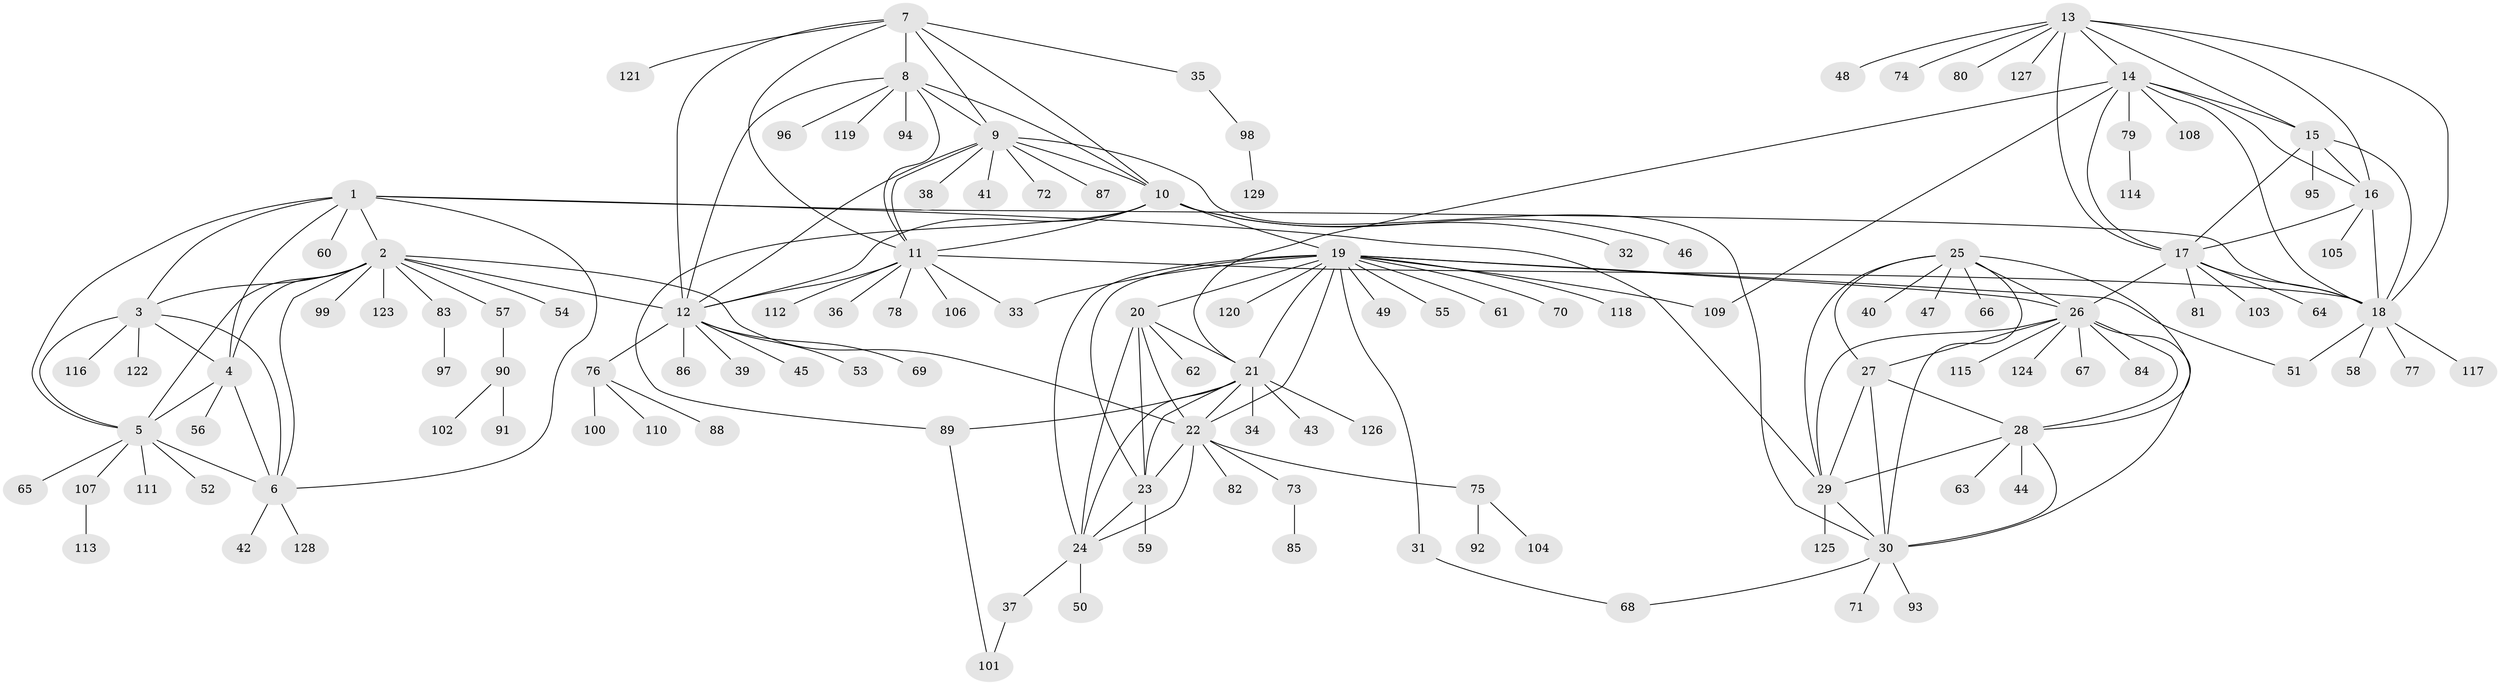 // Generated by graph-tools (version 1.1) at 2025/26/03/09/25 03:26:39]
// undirected, 129 vertices, 190 edges
graph export_dot {
graph [start="1"]
  node [color=gray90,style=filled];
  1;
  2;
  3;
  4;
  5;
  6;
  7;
  8;
  9;
  10;
  11;
  12;
  13;
  14;
  15;
  16;
  17;
  18;
  19;
  20;
  21;
  22;
  23;
  24;
  25;
  26;
  27;
  28;
  29;
  30;
  31;
  32;
  33;
  34;
  35;
  36;
  37;
  38;
  39;
  40;
  41;
  42;
  43;
  44;
  45;
  46;
  47;
  48;
  49;
  50;
  51;
  52;
  53;
  54;
  55;
  56;
  57;
  58;
  59;
  60;
  61;
  62;
  63;
  64;
  65;
  66;
  67;
  68;
  69;
  70;
  71;
  72;
  73;
  74;
  75;
  76;
  77;
  78;
  79;
  80;
  81;
  82;
  83;
  84;
  85;
  86;
  87;
  88;
  89;
  90;
  91;
  92;
  93;
  94;
  95;
  96;
  97;
  98;
  99;
  100;
  101;
  102;
  103;
  104;
  105;
  106;
  107;
  108;
  109;
  110;
  111;
  112;
  113;
  114;
  115;
  116;
  117;
  118;
  119;
  120;
  121;
  122;
  123;
  124;
  125;
  126;
  127;
  128;
  129;
  1 -- 2;
  1 -- 3;
  1 -- 4;
  1 -- 5;
  1 -- 6;
  1 -- 18;
  1 -- 29;
  1 -- 60;
  2 -- 3;
  2 -- 4;
  2 -- 5;
  2 -- 6;
  2 -- 12;
  2 -- 22;
  2 -- 54;
  2 -- 57;
  2 -- 83;
  2 -- 99;
  2 -- 123;
  3 -- 4;
  3 -- 5;
  3 -- 6;
  3 -- 116;
  3 -- 122;
  4 -- 5;
  4 -- 6;
  4 -- 56;
  5 -- 6;
  5 -- 52;
  5 -- 65;
  5 -- 107;
  5 -- 111;
  6 -- 42;
  6 -- 128;
  7 -- 8;
  7 -- 9;
  7 -- 10;
  7 -- 11;
  7 -- 12;
  7 -- 35;
  7 -- 121;
  8 -- 9;
  8 -- 10;
  8 -- 11;
  8 -- 12;
  8 -- 94;
  8 -- 96;
  8 -- 119;
  9 -- 10;
  9 -- 11;
  9 -- 12;
  9 -- 30;
  9 -- 38;
  9 -- 41;
  9 -- 72;
  9 -- 87;
  10 -- 11;
  10 -- 12;
  10 -- 19;
  10 -- 32;
  10 -- 46;
  10 -- 89;
  11 -- 12;
  11 -- 18;
  11 -- 33;
  11 -- 36;
  11 -- 78;
  11 -- 106;
  11 -- 112;
  12 -- 39;
  12 -- 45;
  12 -- 53;
  12 -- 69;
  12 -- 76;
  12 -- 86;
  13 -- 14;
  13 -- 15;
  13 -- 16;
  13 -- 17;
  13 -- 18;
  13 -- 48;
  13 -- 74;
  13 -- 80;
  13 -- 127;
  14 -- 15;
  14 -- 16;
  14 -- 17;
  14 -- 18;
  14 -- 21;
  14 -- 79;
  14 -- 108;
  14 -- 109;
  15 -- 16;
  15 -- 17;
  15 -- 18;
  15 -- 95;
  16 -- 17;
  16 -- 18;
  16 -- 105;
  17 -- 18;
  17 -- 26;
  17 -- 64;
  17 -- 81;
  17 -- 103;
  18 -- 51;
  18 -- 58;
  18 -- 77;
  18 -- 117;
  19 -- 20;
  19 -- 21;
  19 -- 22;
  19 -- 23;
  19 -- 24;
  19 -- 26;
  19 -- 31;
  19 -- 33;
  19 -- 49;
  19 -- 51;
  19 -- 55;
  19 -- 61;
  19 -- 70;
  19 -- 109;
  19 -- 118;
  19 -- 120;
  20 -- 21;
  20 -- 22;
  20 -- 23;
  20 -- 24;
  20 -- 62;
  21 -- 22;
  21 -- 23;
  21 -- 24;
  21 -- 34;
  21 -- 43;
  21 -- 89;
  21 -- 126;
  22 -- 23;
  22 -- 24;
  22 -- 73;
  22 -- 75;
  22 -- 82;
  23 -- 24;
  23 -- 59;
  24 -- 37;
  24 -- 50;
  25 -- 26;
  25 -- 27;
  25 -- 28;
  25 -- 29;
  25 -- 30;
  25 -- 40;
  25 -- 47;
  25 -- 66;
  26 -- 27;
  26 -- 28;
  26 -- 29;
  26 -- 30;
  26 -- 67;
  26 -- 84;
  26 -- 115;
  26 -- 124;
  27 -- 28;
  27 -- 29;
  27 -- 30;
  28 -- 29;
  28 -- 30;
  28 -- 44;
  28 -- 63;
  29 -- 30;
  29 -- 125;
  30 -- 68;
  30 -- 71;
  30 -- 93;
  31 -- 68;
  35 -- 98;
  37 -- 101;
  57 -- 90;
  73 -- 85;
  75 -- 92;
  75 -- 104;
  76 -- 88;
  76 -- 100;
  76 -- 110;
  79 -- 114;
  83 -- 97;
  89 -- 101;
  90 -- 91;
  90 -- 102;
  98 -- 129;
  107 -- 113;
}
